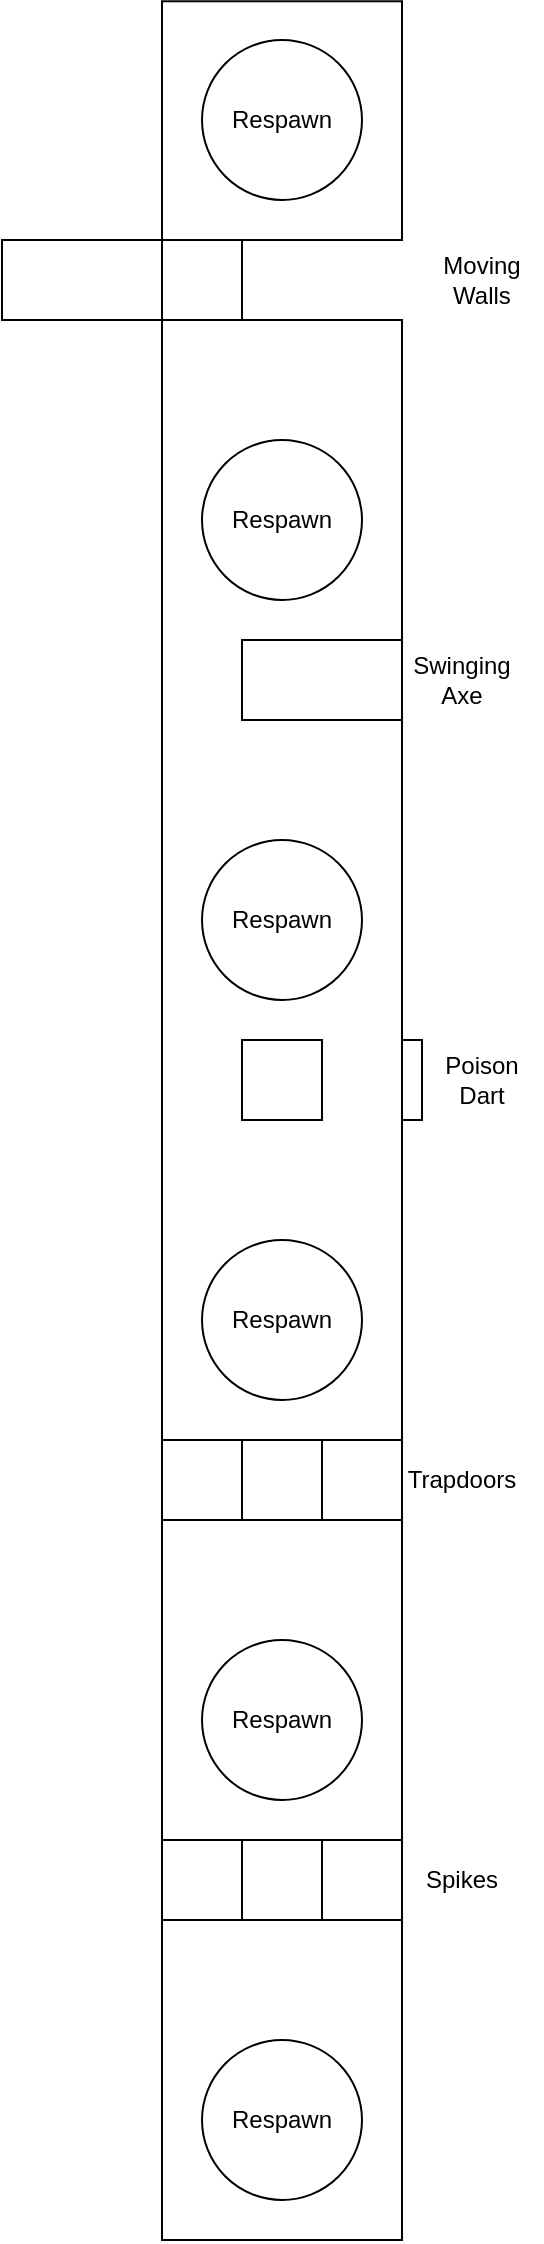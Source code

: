 <mxfile version="26.0.14">
  <diagram name="Page-1" id="mVMmmk1mqXCKnl9VmfKv">
    <mxGraphModel dx="1687" dy="2037" grid="1" gridSize="10" guides="1" tooltips="1" connect="1" arrows="1" fold="1" page="1" pageScale="1" pageWidth="827" pageHeight="1169" math="0" shadow="0">
      <root>
        <mxCell id="0" />
        <mxCell id="1" parent="0" />
        <mxCell id="i7gxG2_K_QB8oMBplGRm-1" value="" style="rounded=0;whiteSpace=wrap;html=1;rotation=-90;" vertex="1" parent="1">
          <mxGeometry x="-340" y="540" width="960" height="120" as="geometry" />
        </mxCell>
        <mxCell id="i7gxG2_K_QB8oMBplGRm-3" value="" style="whiteSpace=wrap;html=1;aspect=fixed;" vertex="1" parent="1">
          <mxGeometry x="80" y="880" width="40" height="40" as="geometry" />
        </mxCell>
        <mxCell id="i7gxG2_K_QB8oMBplGRm-4" value="" style="whiteSpace=wrap;html=1;aspect=fixed;" vertex="1" parent="1">
          <mxGeometry x="120" y="880" width="40" height="40" as="geometry" />
        </mxCell>
        <mxCell id="i7gxG2_K_QB8oMBplGRm-5" value="" style="whiteSpace=wrap;html=1;aspect=fixed;" vertex="1" parent="1">
          <mxGeometry x="160" y="880" width="40" height="40" as="geometry" />
        </mxCell>
        <mxCell id="i7gxG2_K_QB8oMBplGRm-6" value="Respawn" style="ellipse;whiteSpace=wrap;html=1;aspect=fixed;" vertex="1" parent="1">
          <mxGeometry x="100" y="980" width="80" height="80" as="geometry" />
        </mxCell>
        <mxCell id="i7gxG2_K_QB8oMBplGRm-7" value="Spikes" style="text;html=1;align=center;verticalAlign=middle;whiteSpace=wrap;rounded=0;" vertex="1" parent="1">
          <mxGeometry x="200" y="885" width="60" height="30" as="geometry" />
        </mxCell>
        <mxCell id="i7gxG2_K_QB8oMBplGRm-8" value="" style="whiteSpace=wrap;html=1;aspect=fixed;" vertex="1" parent="1">
          <mxGeometry x="80" y="680" width="40" height="40" as="geometry" />
        </mxCell>
        <mxCell id="i7gxG2_K_QB8oMBplGRm-9" value="" style="whiteSpace=wrap;html=1;aspect=fixed;" vertex="1" parent="1">
          <mxGeometry x="120" y="680" width="40" height="40" as="geometry" />
        </mxCell>
        <mxCell id="i7gxG2_K_QB8oMBplGRm-10" value="" style="whiteSpace=wrap;html=1;aspect=fixed;" vertex="1" parent="1">
          <mxGeometry x="160" y="680" width="40" height="40" as="geometry" />
        </mxCell>
        <mxCell id="i7gxG2_K_QB8oMBplGRm-11" value="Respawn" style="ellipse;whiteSpace=wrap;html=1;aspect=fixed;" vertex="1" parent="1">
          <mxGeometry x="100" y="780" width="80" height="80" as="geometry" />
        </mxCell>
        <mxCell id="i7gxG2_K_QB8oMBplGRm-12" value="Trapdoors" style="text;html=1;align=center;verticalAlign=middle;whiteSpace=wrap;rounded=0;" vertex="1" parent="1">
          <mxGeometry x="200" y="685" width="60" height="30" as="geometry" />
        </mxCell>
        <mxCell id="i7gxG2_K_QB8oMBplGRm-13" value="Respawn" style="ellipse;whiteSpace=wrap;html=1;aspect=fixed;" vertex="1" parent="1">
          <mxGeometry x="100" y="580" width="80" height="80" as="geometry" />
        </mxCell>
        <mxCell id="i7gxG2_K_QB8oMBplGRm-15" value="" style="rounded=0;whiteSpace=wrap;html=1;" vertex="1" parent="1">
          <mxGeometry x="200" y="480" width="10" height="40" as="geometry" />
        </mxCell>
        <mxCell id="i7gxG2_K_QB8oMBplGRm-17" value="" style="whiteSpace=wrap;html=1;aspect=fixed;" vertex="1" parent="1">
          <mxGeometry x="120" y="480" width="40" height="40" as="geometry" />
        </mxCell>
        <mxCell id="i7gxG2_K_QB8oMBplGRm-18" value="Poison Dart" style="text;html=1;align=center;verticalAlign=middle;whiteSpace=wrap;rounded=0;" vertex="1" parent="1">
          <mxGeometry x="210" y="485" width="60" height="30" as="geometry" />
        </mxCell>
        <mxCell id="i7gxG2_K_QB8oMBplGRm-19" value="Respawn" style="ellipse;whiteSpace=wrap;html=1;aspect=fixed;" vertex="1" parent="1">
          <mxGeometry x="100" y="380" width="80" height="80" as="geometry" />
        </mxCell>
        <mxCell id="i7gxG2_K_QB8oMBplGRm-24" value="" style="rounded=0;whiteSpace=wrap;html=1;" vertex="1" parent="1">
          <mxGeometry x="120" y="280" width="80" height="40" as="geometry" />
        </mxCell>
        <mxCell id="i7gxG2_K_QB8oMBplGRm-25" value="Swinging Axe" style="text;html=1;align=center;verticalAlign=middle;whiteSpace=wrap;rounded=0;" vertex="1" parent="1">
          <mxGeometry x="200" y="285" width="60" height="30" as="geometry" />
        </mxCell>
        <mxCell id="i7gxG2_K_QB8oMBplGRm-26" value="Respawn" style="ellipse;whiteSpace=wrap;html=1;aspect=fixed;" vertex="1" parent="1">
          <mxGeometry x="100" y="180" width="80" height="80" as="geometry" />
        </mxCell>
        <mxCell id="i7gxG2_K_QB8oMBplGRm-27" value="" style="rounded=0;whiteSpace=wrap;html=1;rotation=-90;" vertex="1" parent="1">
          <mxGeometry x="80" y="80" width="40" height="40" as="geometry" />
        </mxCell>
        <mxCell id="i7gxG2_K_QB8oMBplGRm-28" value="" style="rounded=0;whiteSpace=wrap;html=1;rotation=-90;" vertex="1" parent="1">
          <mxGeometry x="20" y="60" width="40" height="80" as="geometry" />
        </mxCell>
        <mxCell id="i7gxG2_K_QB8oMBplGRm-29" value="Moving Walls" style="text;html=1;align=center;verticalAlign=middle;whiteSpace=wrap;rounded=0;" vertex="1" parent="1">
          <mxGeometry x="210" y="85" width="60" height="30" as="geometry" />
        </mxCell>
        <mxCell id="i7gxG2_K_QB8oMBplGRm-30" value="" style="rounded=0;whiteSpace=wrap;html=1;rotation=-90;" vertex="1" parent="1">
          <mxGeometry x="80.32" y="-39.68" width="119.37" height="120" as="geometry" />
        </mxCell>
        <mxCell id="i7gxG2_K_QB8oMBplGRm-32" value="Respawn" style="ellipse;whiteSpace=wrap;html=1;aspect=fixed;" vertex="1" parent="1">
          <mxGeometry x="100" y="-20" width="80" height="80" as="geometry" />
        </mxCell>
      </root>
    </mxGraphModel>
  </diagram>
</mxfile>
